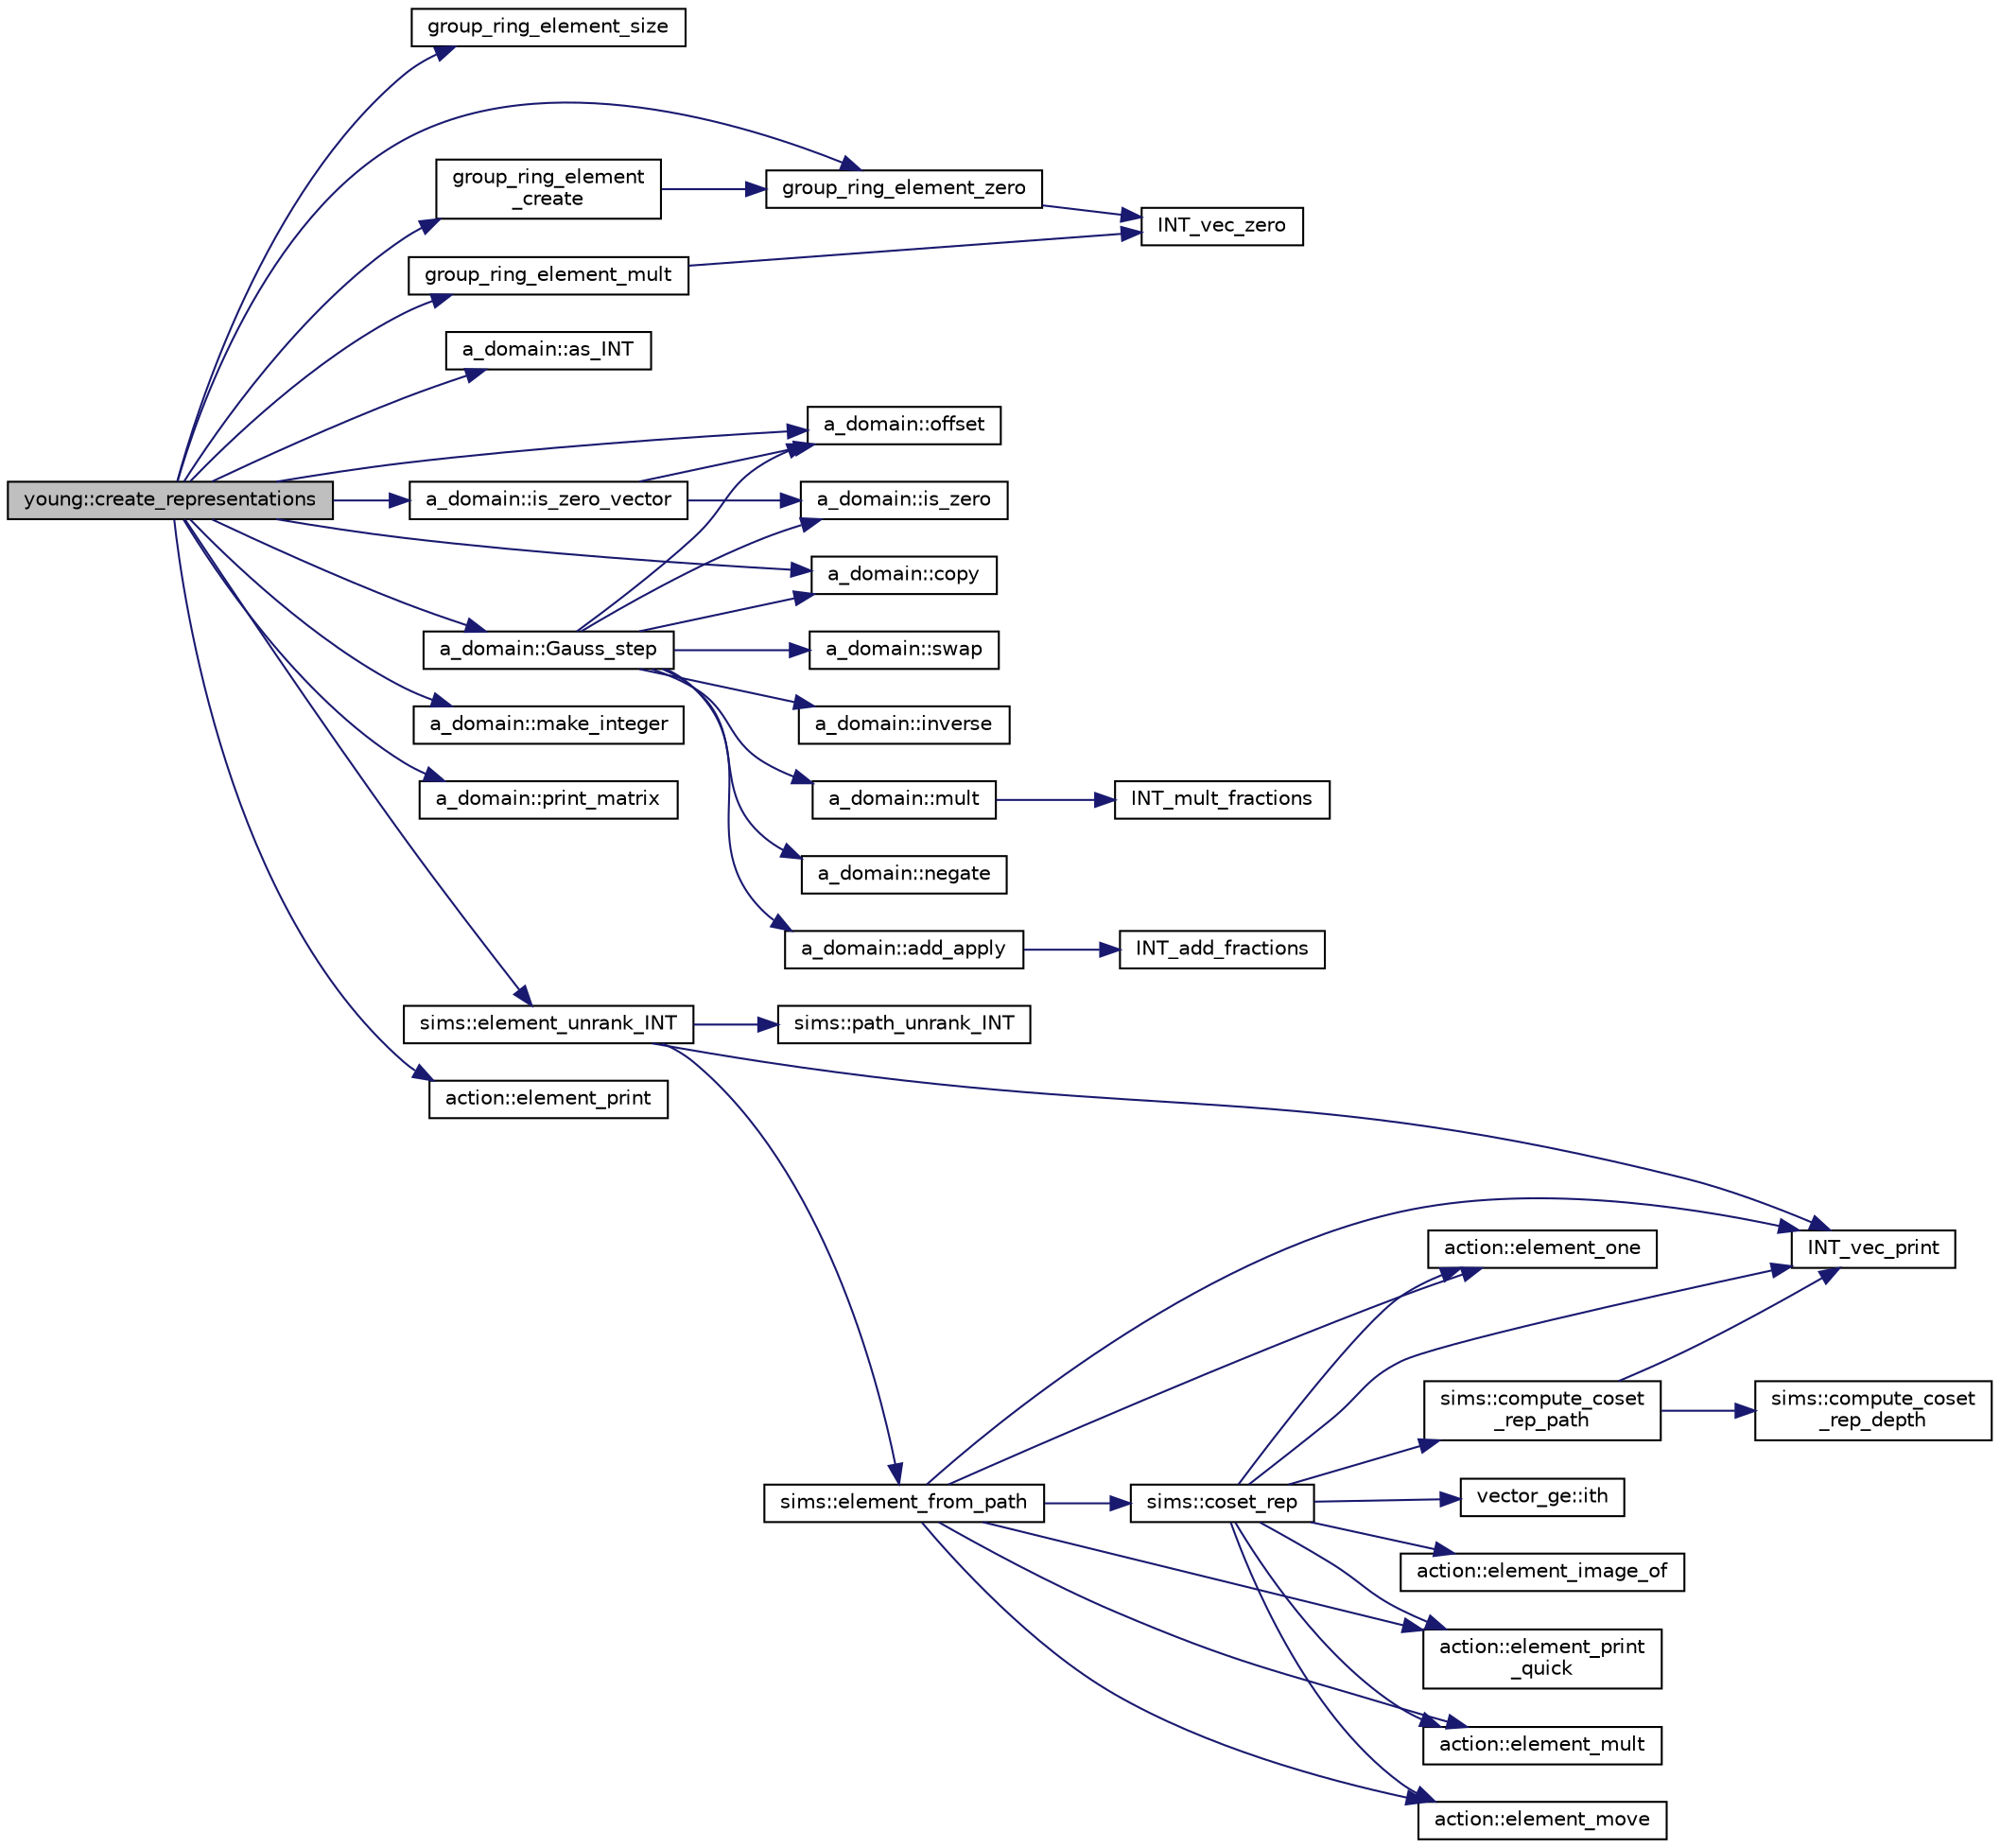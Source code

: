digraph "young::create_representations"
{
  edge [fontname="Helvetica",fontsize="10",labelfontname="Helvetica",labelfontsize="10"];
  node [fontname="Helvetica",fontsize="10",shape=record];
  rankdir="LR";
  Node100 [label="young::create_representations",height=0.2,width=0.4,color="black", fillcolor="grey75", style="filled", fontcolor="black"];
  Node100 -> Node101 [color="midnightblue",fontsize="10",style="solid",fontname="Helvetica"];
  Node101 [label="group_ring_element_size",height=0.2,width=0.4,color="black", fillcolor="white", style="filled",URL="$d5/d90/action__global_8_c.html#aa69f0f133e04605fcbcf60c2a20e5621"];
  Node100 -> Node102 [color="midnightblue",fontsize="10",style="solid",fontname="Helvetica"];
  Node102 [label="group_ring_element\l_create",height=0.2,width=0.4,color="black", fillcolor="white", style="filled",URL="$d5/d90/action__global_8_c.html#ada8daaf3a2b856f318124282d698a183"];
  Node102 -> Node103 [color="midnightblue",fontsize="10",style="solid",fontname="Helvetica"];
  Node103 [label="group_ring_element_zero",height=0.2,width=0.4,color="black", fillcolor="white", style="filled",URL="$d5/d90/action__global_8_c.html#a1927d1005f9747c543f4fbd7b3b4d2cf"];
  Node103 -> Node104 [color="midnightblue",fontsize="10",style="solid",fontname="Helvetica"];
  Node104 [label="INT_vec_zero",height=0.2,width=0.4,color="black", fillcolor="white", style="filled",URL="$df/dbf/sajeeb_8_c.html#aa8c9c7977203577026080f546fe4980f"];
  Node100 -> Node105 [color="midnightblue",fontsize="10",style="solid",fontname="Helvetica"];
  Node105 [label="a_domain::as_INT",height=0.2,width=0.4,color="black", fillcolor="white", style="filled",URL="$db/dd1/classa__domain.html#ac7988cb523f4a5d141f066c9e78a59a8"];
  Node100 -> Node106 [color="midnightblue",fontsize="10",style="solid",fontname="Helvetica"];
  Node106 [label="a_domain::offset",height=0.2,width=0.4,color="black", fillcolor="white", style="filled",URL="$db/dd1/classa__domain.html#a62f150e399aec130df913d65a7772ff3"];
  Node100 -> Node103 [color="midnightblue",fontsize="10",style="solid",fontname="Helvetica"];
  Node100 -> Node107 [color="midnightblue",fontsize="10",style="solid",fontname="Helvetica"];
  Node107 [label="group_ring_element_mult",height=0.2,width=0.4,color="black", fillcolor="white", style="filled",URL="$d5/d90/action__global_8_c.html#a0ac80b53427a7aa24a18f9f860819a6d"];
  Node107 -> Node104 [color="midnightblue",fontsize="10",style="solid",fontname="Helvetica"];
  Node100 -> Node108 [color="midnightblue",fontsize="10",style="solid",fontname="Helvetica"];
  Node108 [label="a_domain::copy",height=0.2,width=0.4,color="black", fillcolor="white", style="filled",URL="$db/dd1/classa__domain.html#a0a6f28f247762f79caeca959f58440bc"];
  Node100 -> Node109 [color="midnightblue",fontsize="10",style="solid",fontname="Helvetica"];
  Node109 [label="a_domain::make_integer",height=0.2,width=0.4,color="black", fillcolor="white", style="filled",URL="$db/dd1/classa__domain.html#aa2df348536ab3b2a701a9bf287c2f248"];
  Node100 -> Node110 [color="midnightblue",fontsize="10",style="solid",fontname="Helvetica"];
  Node110 [label="a_domain::print_matrix",height=0.2,width=0.4,color="black", fillcolor="white", style="filled",URL="$db/dd1/classa__domain.html#a5d2acb9c01e71e0e925e954b17861d19"];
  Node100 -> Node111 [color="midnightblue",fontsize="10",style="solid",fontname="Helvetica"];
  Node111 [label="a_domain::Gauss_step",height=0.2,width=0.4,color="black", fillcolor="white", style="filled",URL="$db/dd1/classa__domain.html#af3b9321ab12d926c21a8fc4cb7d7d203"];
  Node111 -> Node112 [color="midnightblue",fontsize="10",style="solid",fontname="Helvetica"];
  Node112 [label="a_domain::is_zero",height=0.2,width=0.4,color="black", fillcolor="white", style="filled",URL="$db/dd1/classa__domain.html#a7931dba1ff177d54e06217dc8191f58c"];
  Node111 -> Node106 [color="midnightblue",fontsize="10",style="solid",fontname="Helvetica"];
  Node111 -> Node113 [color="midnightblue",fontsize="10",style="solid",fontname="Helvetica"];
  Node113 [label="a_domain::swap",height=0.2,width=0.4,color="black", fillcolor="white", style="filled",URL="$db/dd1/classa__domain.html#a8bc23463db2935695424142fe9ae866b"];
  Node111 -> Node108 [color="midnightblue",fontsize="10",style="solid",fontname="Helvetica"];
  Node111 -> Node114 [color="midnightblue",fontsize="10",style="solid",fontname="Helvetica"];
  Node114 [label="a_domain::inverse",height=0.2,width=0.4,color="black", fillcolor="white", style="filled",URL="$db/dd1/classa__domain.html#aa5db8c2f149571c925fe7093ec2c87c6"];
  Node111 -> Node115 [color="midnightblue",fontsize="10",style="solid",fontname="Helvetica"];
  Node115 [label="a_domain::mult",height=0.2,width=0.4,color="black", fillcolor="white", style="filled",URL="$db/dd1/classa__domain.html#ae587ea71187430b3cfe4868182cd37f5"];
  Node115 -> Node116 [color="midnightblue",fontsize="10",style="solid",fontname="Helvetica"];
  Node116 [label="INT_mult_fractions",height=0.2,width=0.4,color="black", fillcolor="white", style="filled",URL="$de/dc5/algebra__and__number__theory_8h.html#ad45987433ae2f19d3af9b98fc4418559"];
  Node111 -> Node117 [color="midnightblue",fontsize="10",style="solid",fontname="Helvetica"];
  Node117 [label="a_domain::negate",height=0.2,width=0.4,color="black", fillcolor="white", style="filled",URL="$db/dd1/classa__domain.html#a13f69fa177cc5e2066c216174bee4295"];
  Node111 -> Node118 [color="midnightblue",fontsize="10",style="solid",fontname="Helvetica"];
  Node118 [label="a_domain::add_apply",height=0.2,width=0.4,color="black", fillcolor="white", style="filled",URL="$db/dd1/classa__domain.html#ae0a23ffe3a8f1c79d2a32bda8dcf43ba"];
  Node118 -> Node119 [color="midnightblue",fontsize="10",style="solid",fontname="Helvetica"];
  Node119 [label="INT_add_fractions",height=0.2,width=0.4,color="black", fillcolor="white", style="filled",URL="$de/dc5/algebra__and__number__theory_8h.html#a63dca96ff4af450258e99520cc36541c"];
  Node100 -> Node120 [color="midnightblue",fontsize="10",style="solid",fontname="Helvetica"];
  Node120 [label="a_domain::is_zero_vector",height=0.2,width=0.4,color="black", fillcolor="white", style="filled",URL="$db/dd1/classa__domain.html#ae912852fba4368a5dc10b3cf21d1ce71"];
  Node120 -> Node112 [color="midnightblue",fontsize="10",style="solid",fontname="Helvetica"];
  Node120 -> Node106 [color="midnightblue",fontsize="10",style="solid",fontname="Helvetica"];
  Node100 -> Node121 [color="midnightblue",fontsize="10",style="solid",fontname="Helvetica"];
  Node121 [label="sims::element_unrank_INT",height=0.2,width=0.4,color="black", fillcolor="white", style="filled",URL="$d9/df3/classsims.html#a435d84bb7bf7292f14593b2a4344151f"];
  Node121 -> Node122 [color="midnightblue",fontsize="10",style="solid",fontname="Helvetica"];
  Node122 [label="sims::path_unrank_INT",height=0.2,width=0.4,color="black", fillcolor="white", style="filled",URL="$d9/df3/classsims.html#a8ae2ffa971c2aac809d83c18e4e91926"];
  Node121 -> Node123 [color="midnightblue",fontsize="10",style="solid",fontname="Helvetica"];
  Node123 [label="INT_vec_print",height=0.2,width=0.4,color="black", fillcolor="white", style="filled",URL="$df/dbf/sajeeb_8_c.html#a79a5901af0b47dd0d694109543c027fe"];
  Node121 -> Node124 [color="midnightblue",fontsize="10",style="solid",fontname="Helvetica"];
  Node124 [label="sims::element_from_path",height=0.2,width=0.4,color="black", fillcolor="white", style="filled",URL="$d9/df3/classsims.html#a4a9bc25b1b8e61ba34d6d3d9f9fb8ab8"];
  Node124 -> Node123 [color="midnightblue",fontsize="10",style="solid",fontname="Helvetica"];
  Node124 -> Node125 [color="midnightblue",fontsize="10",style="solid",fontname="Helvetica"];
  Node125 [label="action::element_one",height=0.2,width=0.4,color="black", fillcolor="white", style="filled",URL="$d2/d86/classaction.html#a780a105daf04d6d1fe7e2f63b3c88e3b"];
  Node124 -> Node126 [color="midnightblue",fontsize="10",style="solid",fontname="Helvetica"];
  Node126 [label="sims::coset_rep",height=0.2,width=0.4,color="black", fillcolor="white", style="filled",URL="$d9/df3/classsims.html#a3d669dba4d005cd2399388f27f44cd04"];
  Node126 -> Node127 [color="midnightblue",fontsize="10",style="solid",fontname="Helvetica"];
  Node127 [label="sims::compute_coset\l_rep_path",height=0.2,width=0.4,color="black", fillcolor="white", style="filled",URL="$d9/df3/classsims.html#a22a53a24eb86dcfe54cb3588776a4d96"];
  Node127 -> Node128 [color="midnightblue",fontsize="10",style="solid",fontname="Helvetica"];
  Node128 [label="sims::compute_coset\l_rep_depth",height=0.2,width=0.4,color="black", fillcolor="white", style="filled",URL="$d9/df3/classsims.html#abfeb782bd253f1df5253486afb120f6f"];
  Node127 -> Node123 [color="midnightblue",fontsize="10",style="solid",fontname="Helvetica"];
  Node126 -> Node123 [color="midnightblue",fontsize="10",style="solid",fontname="Helvetica"];
  Node126 -> Node125 [color="midnightblue",fontsize="10",style="solid",fontname="Helvetica"];
  Node126 -> Node129 [color="midnightblue",fontsize="10",style="solid",fontname="Helvetica"];
  Node129 [label="vector_ge::ith",height=0.2,width=0.4,color="black", fillcolor="white", style="filled",URL="$d4/d6e/classvector__ge.html#a1ff002e8b746a9beb119d57dcd4a15ff"];
  Node126 -> Node130 [color="midnightblue",fontsize="10",style="solid",fontname="Helvetica"];
  Node130 [label="action::element_print\l_quick",height=0.2,width=0.4,color="black", fillcolor="white", style="filled",URL="$d2/d86/classaction.html#a4844680cf6750396f76494a28655265b"];
  Node126 -> Node131 [color="midnightblue",fontsize="10",style="solid",fontname="Helvetica"];
  Node131 [label="action::element_mult",height=0.2,width=0.4,color="black", fillcolor="white", style="filled",URL="$d2/d86/classaction.html#ae9e36b2cae1f0f7bd7144097fa9a34b3"];
  Node126 -> Node132 [color="midnightblue",fontsize="10",style="solid",fontname="Helvetica"];
  Node132 [label="action::element_move",height=0.2,width=0.4,color="black", fillcolor="white", style="filled",URL="$d2/d86/classaction.html#a550947491bbb534d3d7951f50198a874"];
  Node126 -> Node133 [color="midnightblue",fontsize="10",style="solid",fontname="Helvetica"];
  Node133 [label="action::element_image_of",height=0.2,width=0.4,color="black", fillcolor="white", style="filled",URL="$d2/d86/classaction.html#ae09559d4537a048fc860f8a74a31393d"];
  Node124 -> Node130 [color="midnightblue",fontsize="10",style="solid",fontname="Helvetica"];
  Node124 -> Node131 [color="midnightblue",fontsize="10",style="solid",fontname="Helvetica"];
  Node124 -> Node132 [color="midnightblue",fontsize="10",style="solid",fontname="Helvetica"];
  Node100 -> Node134 [color="midnightblue",fontsize="10",style="solid",fontname="Helvetica"];
  Node134 [label="action::element_print",height=0.2,width=0.4,color="black", fillcolor="white", style="filled",URL="$d2/d86/classaction.html#ae38c3ef3c1125213733d63c6fc3c40cd"];
}
